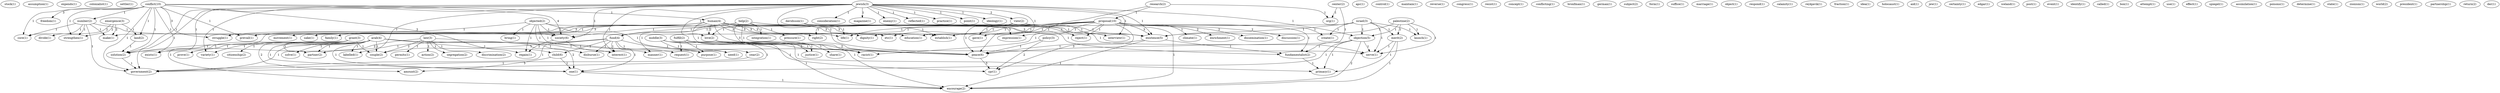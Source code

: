 digraph G {
  stock [ label="stock(1)" ];
  assumption [ label="assumption(1)" ];
  expends [ label="expends(1)" ];
  colonialist [ label="colonialist(1)" ];
  settler [ label="settler(1)" ];
  conflict [ label="conflict(10)" ];
  freedom [ label="freedom(1)" ];
  number [ label="number(2)" ];
  human [ label="human(4)" ];
  struggle [ label="struggle(1)" ];
  land [ label="land(2)" ];
  exists [ label="exists(1)" ];
  core [ label="core(1)" ];
  society [ label="society(6)" ];
  strengthen [ label="strengthen(1)" ];
  solution [ label="solution(2)" ];
  prevail [ label="prevail(1)" ];
  regain [ label="regain(1)" ];
  government [ label="government(2)" ];
  apc [ label="apc(1)" ];
  control [ label="control(1)" ];
  objected [ label="objected(2)" ];
  bring [ label="bring(1)" ];
  request [ label="request(1)" ];
  purpose [ label="purpose(1)" ];
  serve [ label="serve(1)" ];
  need [ label="need(1)" ];
  divide [ label="divide(1)" ];
  make [ label="make(1)" ];
  research [ label="research(2)" ];
  proposal [ label="proposal(10)" ];
  org [ label="org(1)" ];
  peace [ label="peace(6)" ];
  grant [ label="grant(3)" ];
  citizenship [ label="citizenship(2)" ];
  prove [ label="prove(1)" ];
  partner [ label="partner(2)" ];
  couple [ label="couple(2)" ];
  amount [ label="amount(2)" ];
  one [ label="one(1)" ];
  sake [ label="sake(1)" ];
  movement [ label="movement(1)" ];
  family [ label="family(1)" ];
  love [ label="love(2)" ];
  etc [ label="etc(1)" ];
  right [ label="right(2)" ];
  dignity [ label="dignity(1)" ];
  expression [ label="expression(1)" ];
  justice [ label="justice(1)" ];
  education [ label="education(1)" ];
  establish [ label="establish(1)" ];
  existence [ label="existence(5)" ];
  encourage [ label="encourage(2)" ];
  life [ label="life(1)" ];
  maintain [ label="maintain(1)" ];
  arab [ label="arab(4)" ];
  solve [ label="solve(1)" ];
  variety [ label="variety(1)" ];
  child [ label="child(6)" ];
  interest [ label="interest(1)" ];
  disburse [ label="disburse(1)" ];
  labelled [ label="labelled(1)" ];
  reverse [ label="reverse(1)" ];
  congress [ label="congress(1)" ];
  resist [ label="resist(1)" ];
  jewish [ label="jewish(3)" ];
  consideration [ label="consideration(1)" ];
  magazine [ label="magazine(1)" ];
  enemy [ label="enemy(1)" ];
  view [ label="view(2)" ];
  reflected [ label="reflected(1)" ];
  practice [ label="practice(1)" ];
  interview [ label="interview(1)" ];
  point [ label="point(1)" ];
  gave [ label="gave(1)" ];
  ideology [ label="ideology(1)" ];
  objection [ label="objection(5)" ];
  fulfill [ label="fulfill(2)" ];
  primacy [ label="primacy(1)" ];
  concept [ label="concept(1)" ];
  conflicting [ label="conflicting(1)" ];
  bronfman [ label="bronfman(1)" ];
  german [ label="german(1)" ];
  emergence [ label="emergence(3)" ];
  help [ label="help(2)" ];
  pressure [ label="pressure(1)" ];
  fund [ label="fund(4)" ];
  reject [ label="reject(1)" ];
  racist [ label="racist(1)" ];
  integration [ label="integration(1)" ];
  manner [ label="manner(1)" ];
  fundamentalist [ label="fundamentalist(2)" ];
  subject [ label="subject(2)" ];
  form [ label="form(1)" ];
  suffice [ label="suffice(1)" ];
  share [ label="share(1)" ];
  marriage [ label="marriage(1)" ];
  object [ label="object(1)" ];
  climate [ label="climate(1)" ];
  enrichment [ label="enrichment(1)" ];
  create [ label="create(1)" ];
  dissemination [ label="dissemination(1)" ];
  discussion [ label="discussion(1)" ];
  cpr [ label="cpr(1)" ];
  law [ label="law(3)" ];
  segregation [ label="segregation(2)" ];
  discrimination [ label="discrimination(2)" ];
  permits [ label="permits(1)" ];
  action [ label="action(2)" ];
  respond [ label="respond(1)" ];
  calamity [ label="calamity(1)" ];
  reykjavik [ label="reykjavik(1)" ];
  fraction [ label="fraction(1)" ];
  idea [ label="idea(1)" ];
  holocaust [ label="holocaust(1)" ];
  aid [ label="aid(1)" ];
  jew [ label="jew(1)" ];
  certainty [ label="certainty(1)" ];
  edgar [ label="edgar(1)" ];
  iceland [ label="iceland(1)" ];
  post [ label="post(1)" ];
  event [ label="event(1)" ];
  israel [ label="israel(3)" ];
  launch [ label="launch(1)" ];
  merit [ label="merit(2)" ];
  center [ label="center(2)" ];
  identify [ label="identify(1)" ];
  davidsson [ label="davidsson(1)" ];
  called [ label="called(1)" ];
  box [ label="box(1)" ];
  attempt [ label="attempt(1)" ];
  use [ label="use(1)" ];
  effect [ label="effect(1)" ];
  policy [ label="policy(3)" ];
  spiegel [ label="spiegel(1)" ];
  assimilation [ label="assimilation(1)" ];
  poisons [ label="poisons(1)" ];
  palestine [ label="palestine(2)" ];
  determine [ label="determine(1)" ];
  state [ label="state(1)" ];
  middle [ label="middle(3)" ];
  year [ label="year(2)" ];
  zionism [ label="zionism(1)" ];
  world [ label="world(2)" ];
  president [ label="president(1)" ];
  partnership [ label="partnership(1)" ];
  return [ label="return(2)" ];
  der [ label="der(1)" ];
  conflict -> freedom [ label="3" ];
  conflict -> number [ label="1" ];
  conflict -> human [ label="1" ];
  conflict -> struggle [ label="3" ];
  conflict -> land [ label="1" ];
  conflict -> exists [ label="1" ];
  conflict -> core [ label="1" ];
  conflict -> society [ label="4" ];
  conflict -> strengthen [ label="1" ];
  conflict -> solution [ label="1" ];
  conflict -> prevail [ label="1" ];
  conflict -> regain [ label="3" ];
  conflict -> government [ label="1" ];
  objected -> bring [ label="1" ];
  objected -> request [ label="1" ];
  objected -> struggle [ label="1" ];
  objected -> society [ label="1" ];
  objected -> purpose [ label="1" ];
  objected -> regain [ label="1" ];
  objected -> serve [ label="1" ];
  objected -> need [ label="1" ];
  number -> divide [ label="1" ];
  number -> core [ label="1" ];
  number -> society [ label="1" ];
  number -> strengthen [ label="1" ];
  number -> make [ label="1" ];
  number -> government [ label="1" ];
  research -> proposal [ label="1" ];
  research -> org [ label="1" ];
  research -> peace [ label="1" ];
  grant -> citizenship [ label="1" ];
  grant -> prove [ label="1" ];
  grant -> partner [ label="1" ];
  grant -> couple [ label="1" ];
  grant -> amount [ label="2" ];
  grant -> one [ label="1" ];
  human -> sake [ label="1" ];
  human -> movement [ label="3" ];
  human -> family [ label="3" ];
  human -> love [ label="2" ];
  human -> etc [ label="3" ];
  human -> right [ label="3" ];
  human -> dignity [ label="3" ];
  human -> expression [ label="3" ];
  human -> justice [ label="1" ];
  human -> education [ label="3" ];
  human -> prevail [ label="2" ];
  human -> establish [ label="3" ];
  human -> existence [ label="3" ];
  human -> encourage [ label="1" ];
  human -> peace [ label="3" ];
  human -> life [ label="3" ];
  arab -> solve [ label="1" ];
  arab -> variety [ label="1" ];
  arab -> exists [ label="1" ];
  arab -> partner [ label="1" ];
  arab -> couple [ label="1" ];
  arab -> child [ label="1" ];
  arab -> solution [ label="1" ];
  arab -> interest [ label="1" ];
  arab -> disburse [ label="1" ];
  arab -> one [ label="1" ];
  arab -> labelled [ label="1" ];
  arab -> government [ label="1" ];
  jewish -> variety [ label="1" ];
  jewish -> consideration [ label="1" ];
  jewish -> magazine [ label="1" ];
  jewish -> enemy [ label="1" ];
  jewish -> exists [ label="1" ];
  jewish -> view [ label="2" ];
  jewish -> reflected [ label="1" ];
  jewish -> love [ label="1" ];
  jewish -> society [ label="1" ];
  jewish -> practice [ label="1" ];
  jewish -> interview [ label="1" ];
  jewish -> point [ label="1" ];
  jewish -> gave [ label="1" ];
  jewish -> solution [ label="1" ];
  jewish -> interest [ label="1" ];
  jewish -> ideology [ label="1" ];
  jewish -> existence [ label="1" ];
  jewish -> objection [ label="1" ];
  jewish -> labelled [ label="1" ];
  jewish -> peace [ label="1" ];
  jewish -> government [ label="1" ];
  fulfill -> request [ label="1" ];
  fulfill -> purpose [ label="1" ];
  fulfill -> encourage [ label="1" ];
  fulfill -> primacy [ label="1" ];
  fulfill -> serve [ label="1" ];
  emergence -> land [ label="1" ];
  emergence -> core [ label="2" ];
  emergence -> strengthen [ label="2" ];
  emergence -> make [ label="2" ];
  help -> pressure [ label="1" ];
  help -> society [ label="1" ];
  help -> fund [ label="1" ];
  help -> reject [ label="1" ];
  help -> racist [ label="1" ];
  help -> integration [ label="1" ];
  help -> manner [ label="1" ];
  help -> fundamentalist [ label="1" ];
  help -> encourage [ label="1" ];
  land -> solution [ label="1" ];
  view -> love [ label="1" ];
  view -> interview [ label="1" ];
  view -> gave [ label="1" ];
  view -> existence [ label="1" ];
  view -> peace [ label="1" ];
  love -> share [ label="1" ];
  love -> justice [ label="1" ];
  love -> peace [ label="2" ];
  society -> manner [ label="1" ];
  society -> regain [ label="2" ];
  proposal -> etc [ label="1" ];
  proposal -> right [ label="1" ];
  proposal -> climate [ label="1" ];
  proposal -> fund [ label="1" ];
  proposal -> reject [ label="1" ];
  proposal -> dignity [ label="1" ];
  proposal -> expression [ label="1" ];
  proposal -> enrichment [ label="2" ];
  proposal -> education [ label="1" ];
  proposal -> racist [ label="1" ];
  proposal -> create [ label="1" ];
  proposal -> establish [ label="1" ];
  proposal -> existence [ label="3" ];
  proposal -> fundamentalist [ label="1" ];
  proposal -> encourage [ label="1" ];
  proposal -> dissemination [ label="2" ];
  proposal -> discussion [ label="2" ];
  proposal -> cpr [ label="3" ];
  proposal -> life [ label="1" ];
  law -> partner [ label="2" ];
  law -> couple [ label="2" ];
  law -> segregation [ label="1" ];
  law -> discrimination [ label="1" ];
  law -> permits [ label="1" ];
  law -> one [ label="2" ];
  law -> action [ label="1" ];
  fund -> couple [ label="1" ];
  fund -> racist [ label="1" ];
  fund -> child [ label="1" ];
  fund -> solution [ label="1" ];
  fund -> interest [ label="1" ];
  fund -> disburse [ label="1" ];
  fund -> one [ label="1" ];
  fund -> government [ label="1" ];
  fund -> need [ label="1" ];
  israel -> make [ label="1" ];
  israel -> create [ label="1" ];
  israel -> launch [ label="1" ];
  israel -> existence [ label="1" ];
  israel -> merit [ label="1" ];
  israel -> objection [ label="1" ];
  israel -> serve [ label="1" ];
  center -> org [ label="1" ];
  center -> peace [ label="1" ];
  child -> amount [ label="3" ];
  child -> one [ label="1" ];
  davidsson -> establish [ label="1" ];
  davidsson -> existence [ label="1" ];
  davidsson -> life [ label="1" ];
  policy -> peace [ label="1" ];
  policy -> cpr [ label="2" ];
  solution -> government [ label="1" ];
  palestine -> launch [ label="1" ];
  palestine -> existence [ label="1" ];
  palestine -> merit [ label="1" ];
  palestine -> objection [ label="1" ];
  palestine -> serve [ label="1" ];
  existence -> fundamentalist [ label="1" ];
  existence -> encourage [ label="1" ];
  existence -> peace [ label="1" ];
  merit -> encourage [ label="1" ];
  merit -> primacy [ label="1" ];
  merit -> serve [ label="1" ];
  objection -> fundamentalist [ label="1" ];
  objection -> one [ label="1" ];
  objection -> encourage [ label="2" ];
  objection -> primacy [ label="1" ];
  objection -> serve [ label="1" ];
  fundamentalist -> primacy [ label="1" ];
  middle -> peace [ label="2" ];
  middle -> year [ label="1" ];
  middle -> government [ label="1" ];
  middle -> cpr [ label="1" ];
  one -> encourage [ label="1" ];
  peace -> cpr [ label="3" ];
  year -> government [ label="1" ];
}
